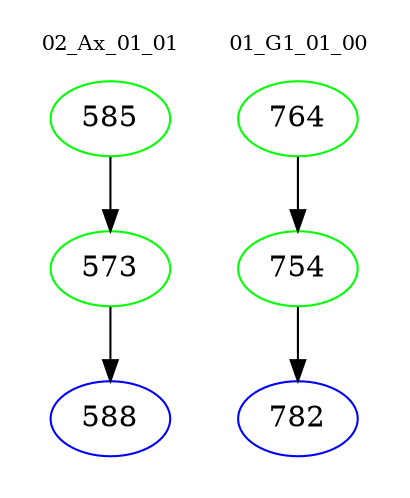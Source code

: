 digraph{
subgraph cluster_0 {
color = white
label = "02_Ax_01_01";
fontsize=10;
T0_585 [label="585", color="green"]
T0_585 -> T0_573 [color="black"]
T0_573 [label="573", color="green"]
T0_573 -> T0_588 [color="black"]
T0_588 [label="588", color="blue"]
}
subgraph cluster_1 {
color = white
label = "01_G1_01_00";
fontsize=10;
T1_764 [label="764", color="green"]
T1_764 -> T1_754 [color="black"]
T1_754 [label="754", color="green"]
T1_754 -> T1_782 [color="black"]
T1_782 [label="782", color="blue"]
}
}
